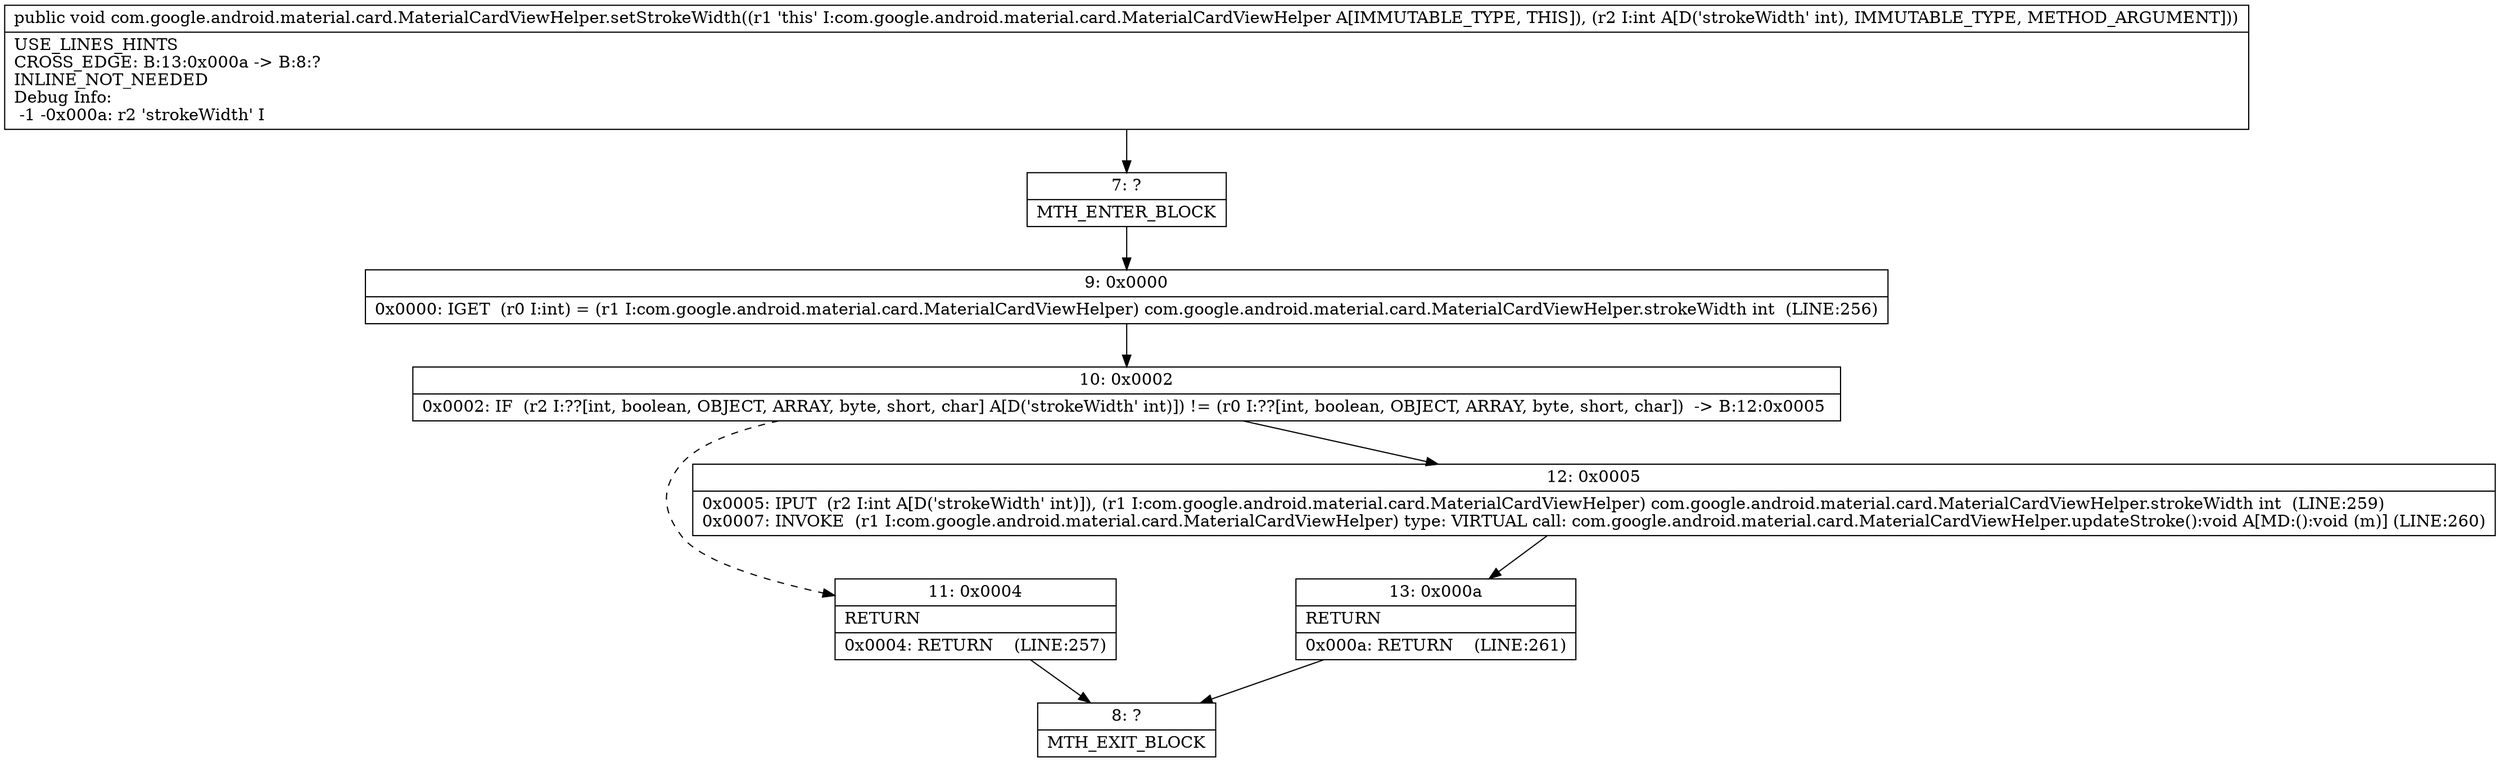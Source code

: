 digraph "CFG forcom.google.android.material.card.MaterialCardViewHelper.setStrokeWidth(I)V" {
Node_7 [shape=record,label="{7\:\ ?|MTH_ENTER_BLOCK\l}"];
Node_9 [shape=record,label="{9\:\ 0x0000|0x0000: IGET  (r0 I:int) = (r1 I:com.google.android.material.card.MaterialCardViewHelper) com.google.android.material.card.MaterialCardViewHelper.strokeWidth int  (LINE:256)\l}"];
Node_10 [shape=record,label="{10\:\ 0x0002|0x0002: IF  (r2 I:??[int, boolean, OBJECT, ARRAY, byte, short, char] A[D('strokeWidth' int)]) != (r0 I:??[int, boolean, OBJECT, ARRAY, byte, short, char])  \-\> B:12:0x0005 \l}"];
Node_11 [shape=record,label="{11\:\ 0x0004|RETURN\l|0x0004: RETURN    (LINE:257)\l}"];
Node_8 [shape=record,label="{8\:\ ?|MTH_EXIT_BLOCK\l}"];
Node_12 [shape=record,label="{12\:\ 0x0005|0x0005: IPUT  (r2 I:int A[D('strokeWidth' int)]), (r1 I:com.google.android.material.card.MaterialCardViewHelper) com.google.android.material.card.MaterialCardViewHelper.strokeWidth int  (LINE:259)\l0x0007: INVOKE  (r1 I:com.google.android.material.card.MaterialCardViewHelper) type: VIRTUAL call: com.google.android.material.card.MaterialCardViewHelper.updateStroke():void A[MD:():void (m)] (LINE:260)\l}"];
Node_13 [shape=record,label="{13\:\ 0x000a|RETURN\l|0x000a: RETURN    (LINE:261)\l}"];
MethodNode[shape=record,label="{public void com.google.android.material.card.MaterialCardViewHelper.setStrokeWidth((r1 'this' I:com.google.android.material.card.MaterialCardViewHelper A[IMMUTABLE_TYPE, THIS]), (r2 I:int A[D('strokeWidth' int), IMMUTABLE_TYPE, METHOD_ARGUMENT]))  | USE_LINES_HINTS\lCROSS_EDGE: B:13:0x000a \-\> B:8:?\lINLINE_NOT_NEEDED\lDebug Info:\l  \-1 \-0x000a: r2 'strokeWidth' I\l}"];
MethodNode -> Node_7;Node_7 -> Node_9;
Node_9 -> Node_10;
Node_10 -> Node_11[style=dashed];
Node_10 -> Node_12;
Node_11 -> Node_8;
Node_12 -> Node_13;
Node_13 -> Node_8;
}

